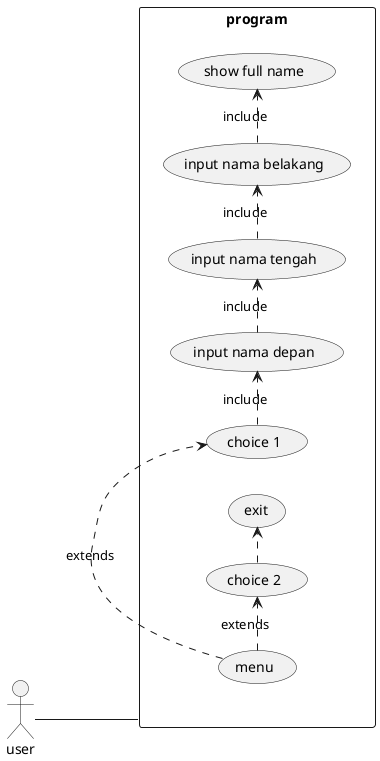 @startuml sample 
skinparam packageStyle rect 

left to right direction 

actor user 
rectangle program {
    user -- program
    (menu) .> (choice 1) : extends
    (menu) .> (choice 2) : extends 
    (choice 2) .> (exit)
    (choice 1) .> (input nama depan) : include
    (input nama depan) ._> (input nama tengah) : include
    (input nama tengah) ._> (input nama belakang) : include
    (input nama belakang) ._> (show full name) : include
}
@enduml


